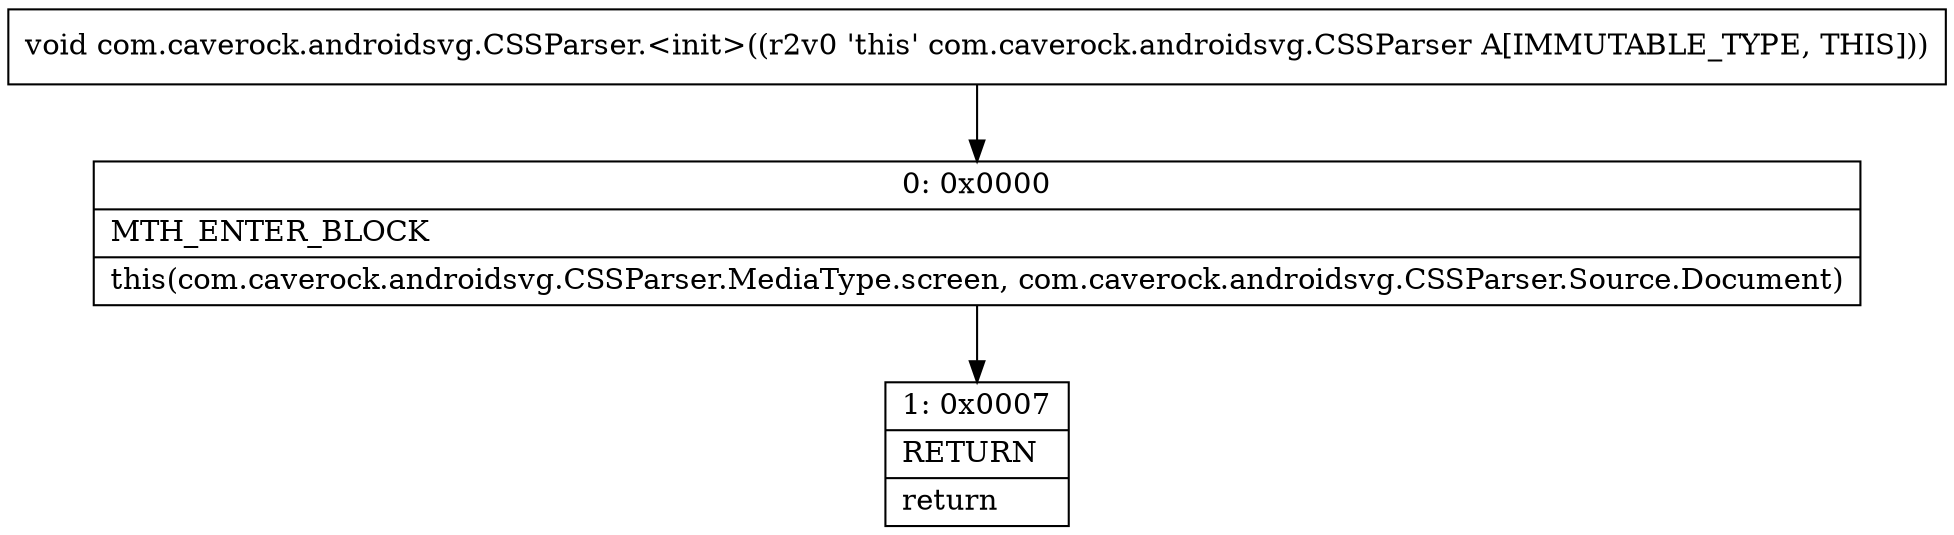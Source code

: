 digraph "CFG forcom.caverock.androidsvg.CSSParser.\<init\>()V" {
Node_0 [shape=record,label="{0\:\ 0x0000|MTH_ENTER_BLOCK\l|this(com.caverock.androidsvg.CSSParser.MediaType.screen, com.caverock.androidsvg.CSSParser.Source.Document)\l}"];
Node_1 [shape=record,label="{1\:\ 0x0007|RETURN\l|return\l}"];
MethodNode[shape=record,label="{void com.caverock.androidsvg.CSSParser.\<init\>((r2v0 'this' com.caverock.androidsvg.CSSParser A[IMMUTABLE_TYPE, THIS])) }"];
MethodNode -> Node_0;
Node_0 -> Node_1;
}

